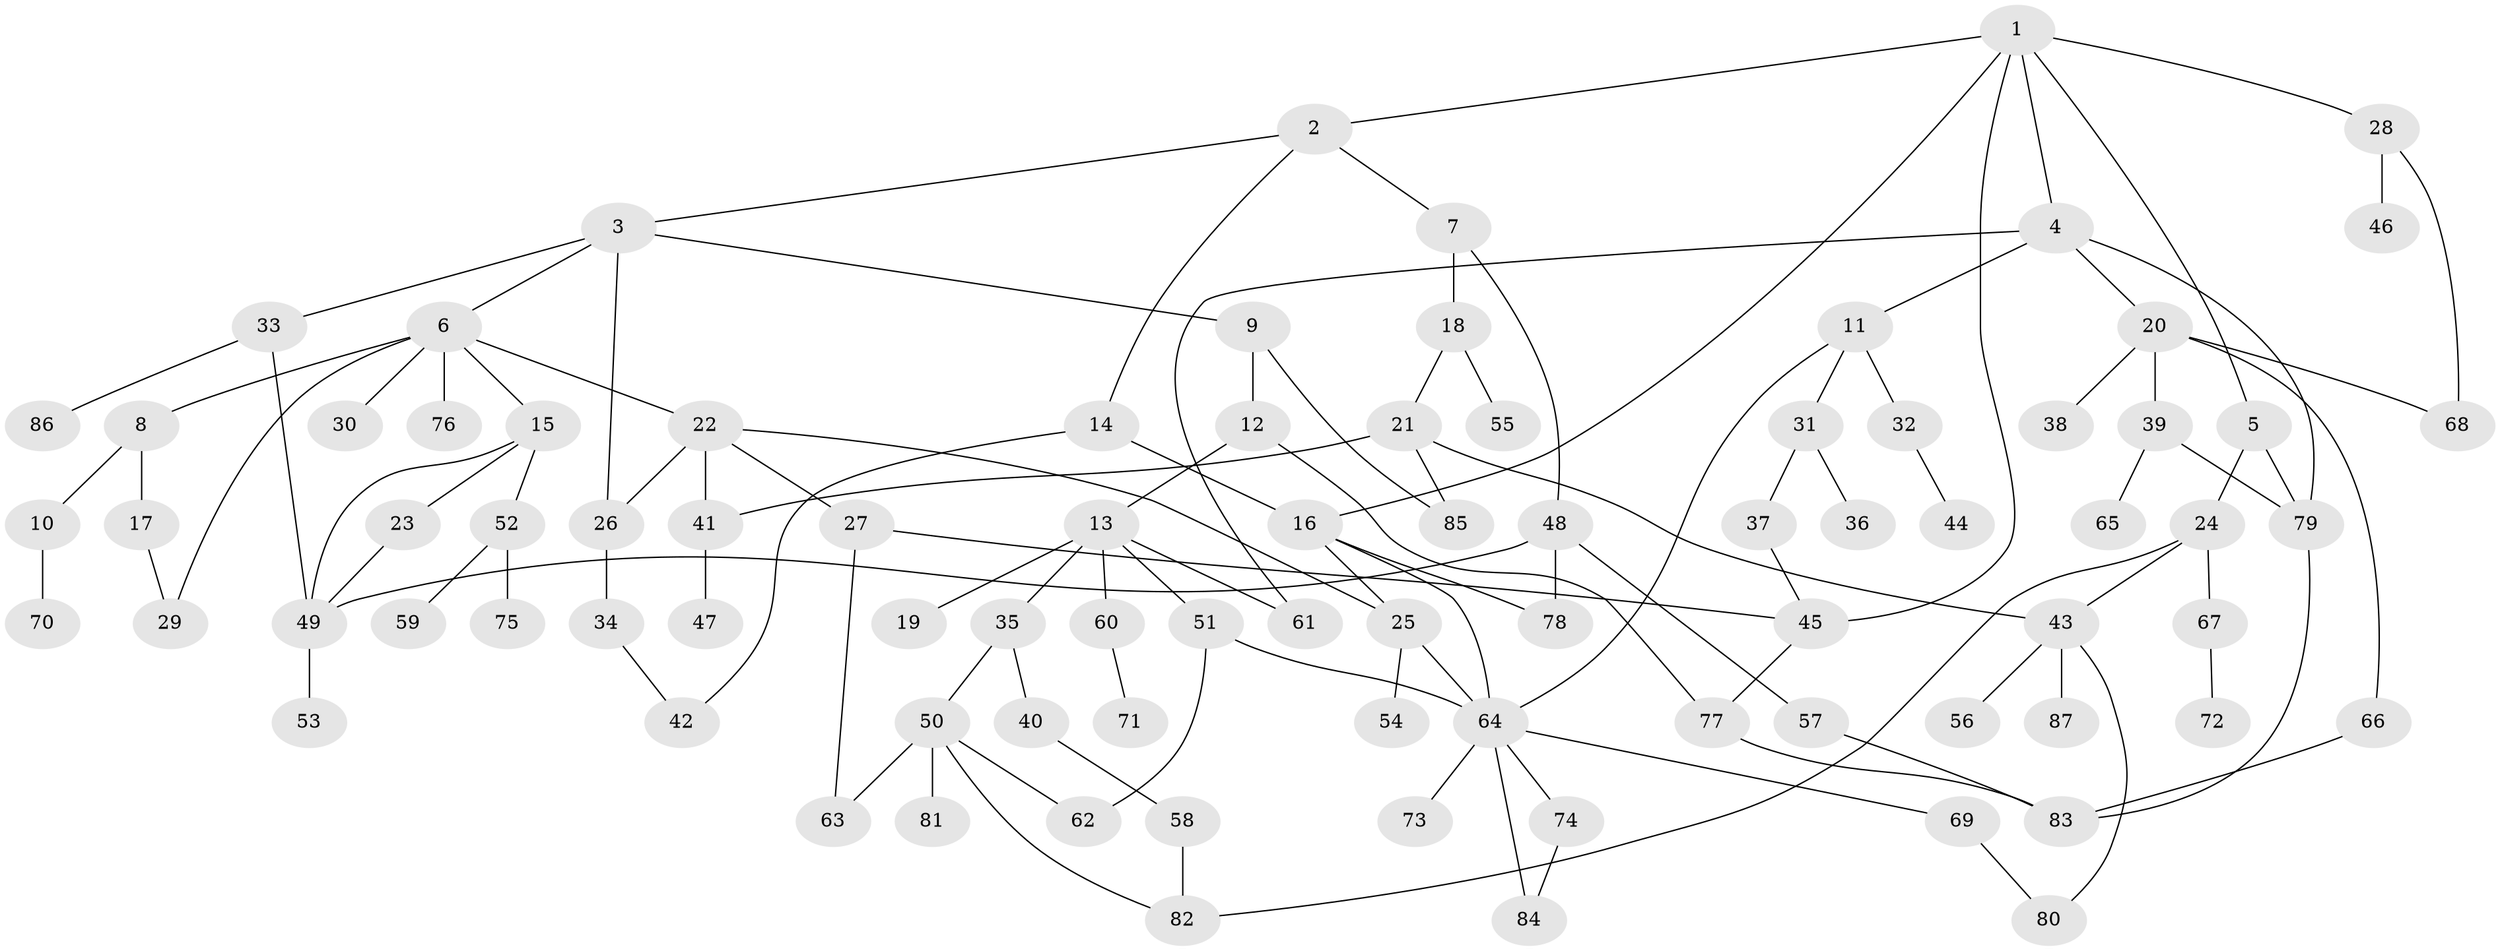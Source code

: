 // Generated by graph-tools (version 1.1) at 2025/25/03/09/25 03:25:25]
// undirected, 87 vertices, 117 edges
graph export_dot {
graph [start="1"]
  node [color=gray90,style=filled];
  1;
  2;
  3;
  4;
  5;
  6;
  7;
  8;
  9;
  10;
  11;
  12;
  13;
  14;
  15;
  16;
  17;
  18;
  19;
  20;
  21;
  22;
  23;
  24;
  25;
  26;
  27;
  28;
  29;
  30;
  31;
  32;
  33;
  34;
  35;
  36;
  37;
  38;
  39;
  40;
  41;
  42;
  43;
  44;
  45;
  46;
  47;
  48;
  49;
  50;
  51;
  52;
  53;
  54;
  55;
  56;
  57;
  58;
  59;
  60;
  61;
  62;
  63;
  64;
  65;
  66;
  67;
  68;
  69;
  70;
  71;
  72;
  73;
  74;
  75;
  76;
  77;
  78;
  79;
  80;
  81;
  82;
  83;
  84;
  85;
  86;
  87;
  1 -- 2;
  1 -- 4;
  1 -- 5;
  1 -- 28;
  1 -- 45;
  1 -- 16;
  2 -- 3;
  2 -- 7;
  2 -- 14;
  3 -- 6;
  3 -- 9;
  3 -- 26;
  3 -- 33;
  4 -- 11;
  4 -- 20;
  4 -- 79;
  4 -- 61;
  5 -- 24;
  5 -- 79;
  6 -- 8;
  6 -- 15;
  6 -- 22;
  6 -- 29;
  6 -- 30;
  6 -- 76;
  7 -- 18;
  7 -- 48;
  8 -- 10;
  8 -- 17;
  9 -- 12;
  9 -- 85;
  10 -- 70;
  11 -- 31;
  11 -- 32;
  11 -- 64;
  12 -- 13;
  12 -- 77;
  13 -- 19;
  13 -- 35;
  13 -- 51;
  13 -- 60;
  13 -- 61;
  14 -- 16;
  14 -- 42;
  15 -- 23;
  15 -- 49;
  15 -- 52;
  16 -- 25;
  16 -- 64;
  16 -- 78;
  17 -- 29;
  18 -- 21;
  18 -- 55;
  20 -- 38;
  20 -- 39;
  20 -- 66;
  20 -- 68;
  21 -- 85;
  21 -- 41;
  21 -- 43;
  22 -- 27;
  22 -- 41;
  22 -- 26;
  22 -- 25;
  23 -- 49;
  24 -- 43;
  24 -- 67;
  24 -- 82;
  25 -- 54;
  25 -- 64;
  26 -- 34;
  27 -- 63;
  27 -- 45;
  28 -- 46;
  28 -- 68;
  31 -- 36;
  31 -- 37;
  32 -- 44;
  33 -- 86;
  33 -- 49;
  34 -- 42;
  35 -- 40;
  35 -- 50;
  37 -- 45;
  39 -- 65;
  39 -- 79;
  40 -- 58;
  41 -- 47;
  43 -- 56;
  43 -- 80;
  43 -- 87;
  45 -- 77;
  48 -- 57;
  48 -- 78;
  48 -- 49;
  49 -- 53;
  50 -- 62;
  50 -- 81;
  50 -- 82;
  50 -- 63;
  51 -- 64;
  51 -- 62;
  52 -- 59;
  52 -- 75;
  57 -- 83;
  58 -- 82;
  60 -- 71;
  64 -- 69;
  64 -- 73;
  64 -- 74;
  64 -- 84;
  66 -- 83;
  67 -- 72;
  69 -- 80;
  74 -- 84;
  77 -- 83;
  79 -- 83;
}
